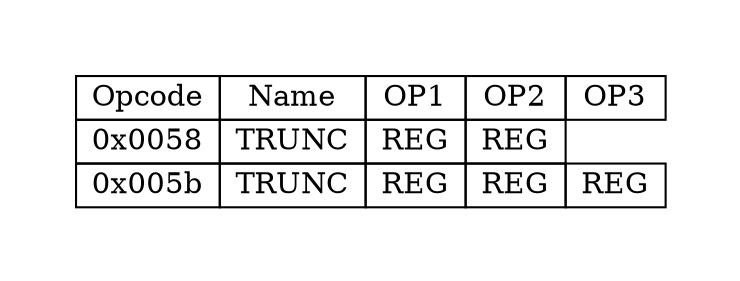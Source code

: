 digraph{
graph [pad="0.5", nodesep="0.5", ranksep="2" ]
node[shape=plain]
Foo [label=<
<table border="0" cellborder="1" cellspacing="0">
<tr><td> Opcode </td> <td> Name </td> <td> OP1 </td><td> OP2 </td><td> OP3 </td> </tr>
<tr><td> 0x0058 </td><td> TRUNC </td><td> REG </td><td> REG </td> </tr>
<tr><td> 0x005b </td><td> TRUNC </td><td> REG </td><td> REG </td><td> REG </td> </tr>
</table>>];
}
